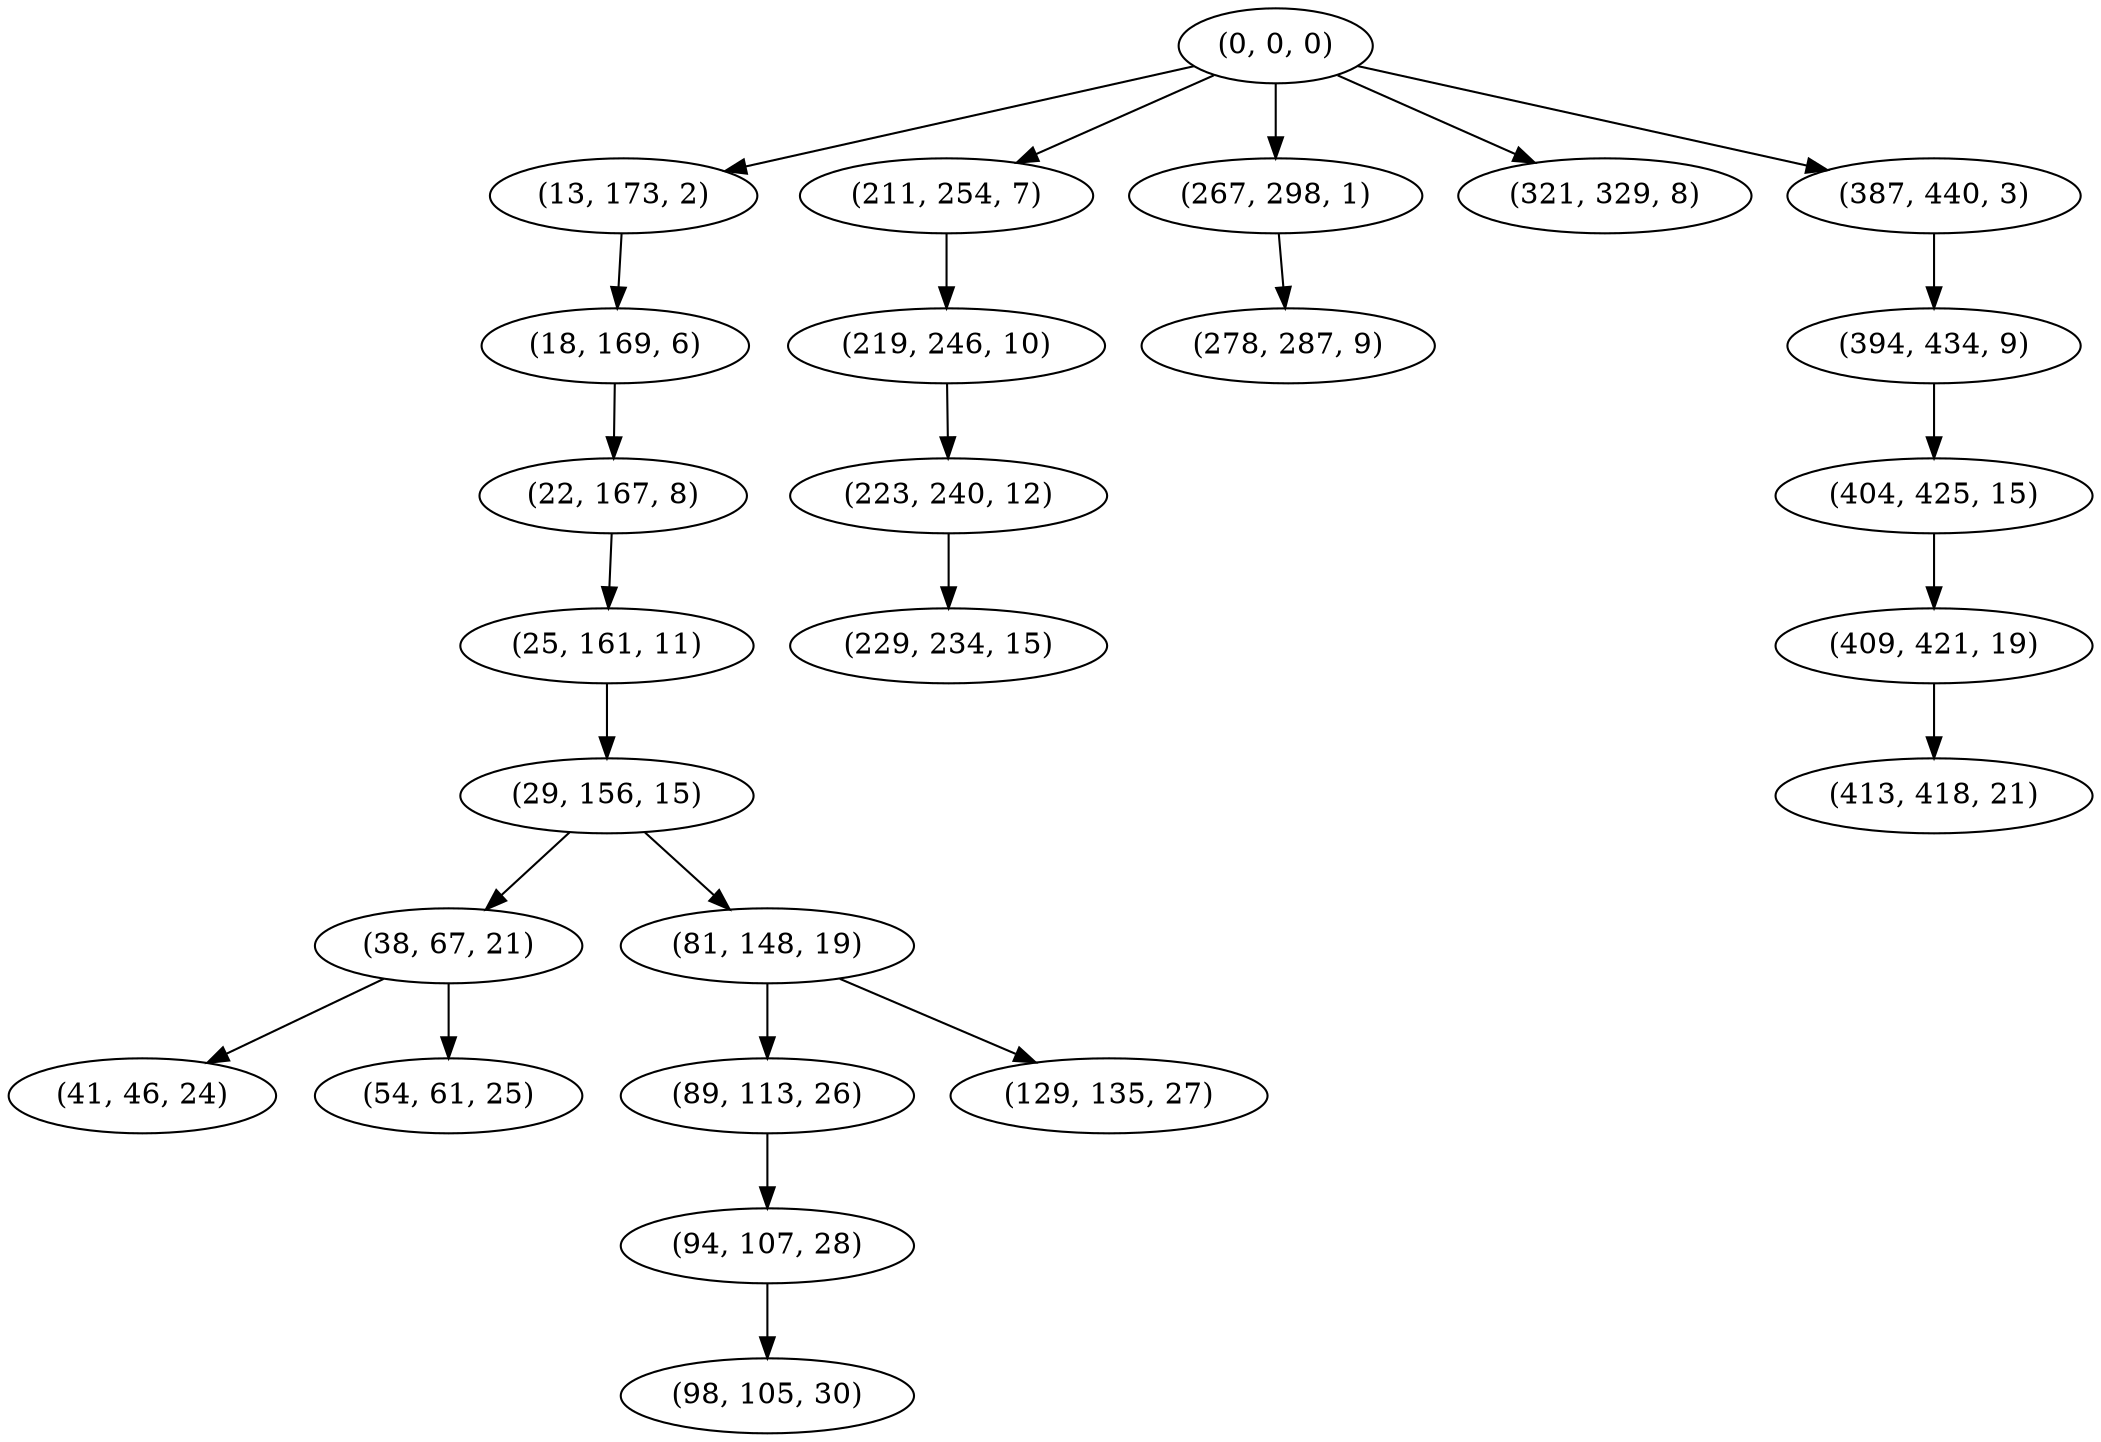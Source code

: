 digraph tree {
    "(0, 0, 0)";
    "(13, 173, 2)";
    "(18, 169, 6)";
    "(22, 167, 8)";
    "(25, 161, 11)";
    "(29, 156, 15)";
    "(38, 67, 21)";
    "(41, 46, 24)";
    "(54, 61, 25)";
    "(81, 148, 19)";
    "(89, 113, 26)";
    "(94, 107, 28)";
    "(98, 105, 30)";
    "(129, 135, 27)";
    "(211, 254, 7)";
    "(219, 246, 10)";
    "(223, 240, 12)";
    "(229, 234, 15)";
    "(267, 298, 1)";
    "(278, 287, 9)";
    "(321, 329, 8)";
    "(387, 440, 3)";
    "(394, 434, 9)";
    "(404, 425, 15)";
    "(409, 421, 19)";
    "(413, 418, 21)";
    "(0, 0, 0)" -> "(13, 173, 2)";
    "(0, 0, 0)" -> "(211, 254, 7)";
    "(0, 0, 0)" -> "(267, 298, 1)";
    "(0, 0, 0)" -> "(321, 329, 8)";
    "(0, 0, 0)" -> "(387, 440, 3)";
    "(13, 173, 2)" -> "(18, 169, 6)";
    "(18, 169, 6)" -> "(22, 167, 8)";
    "(22, 167, 8)" -> "(25, 161, 11)";
    "(25, 161, 11)" -> "(29, 156, 15)";
    "(29, 156, 15)" -> "(38, 67, 21)";
    "(29, 156, 15)" -> "(81, 148, 19)";
    "(38, 67, 21)" -> "(41, 46, 24)";
    "(38, 67, 21)" -> "(54, 61, 25)";
    "(81, 148, 19)" -> "(89, 113, 26)";
    "(81, 148, 19)" -> "(129, 135, 27)";
    "(89, 113, 26)" -> "(94, 107, 28)";
    "(94, 107, 28)" -> "(98, 105, 30)";
    "(211, 254, 7)" -> "(219, 246, 10)";
    "(219, 246, 10)" -> "(223, 240, 12)";
    "(223, 240, 12)" -> "(229, 234, 15)";
    "(267, 298, 1)" -> "(278, 287, 9)";
    "(387, 440, 3)" -> "(394, 434, 9)";
    "(394, 434, 9)" -> "(404, 425, 15)";
    "(404, 425, 15)" -> "(409, 421, 19)";
    "(409, 421, 19)" -> "(413, 418, 21)";
}
